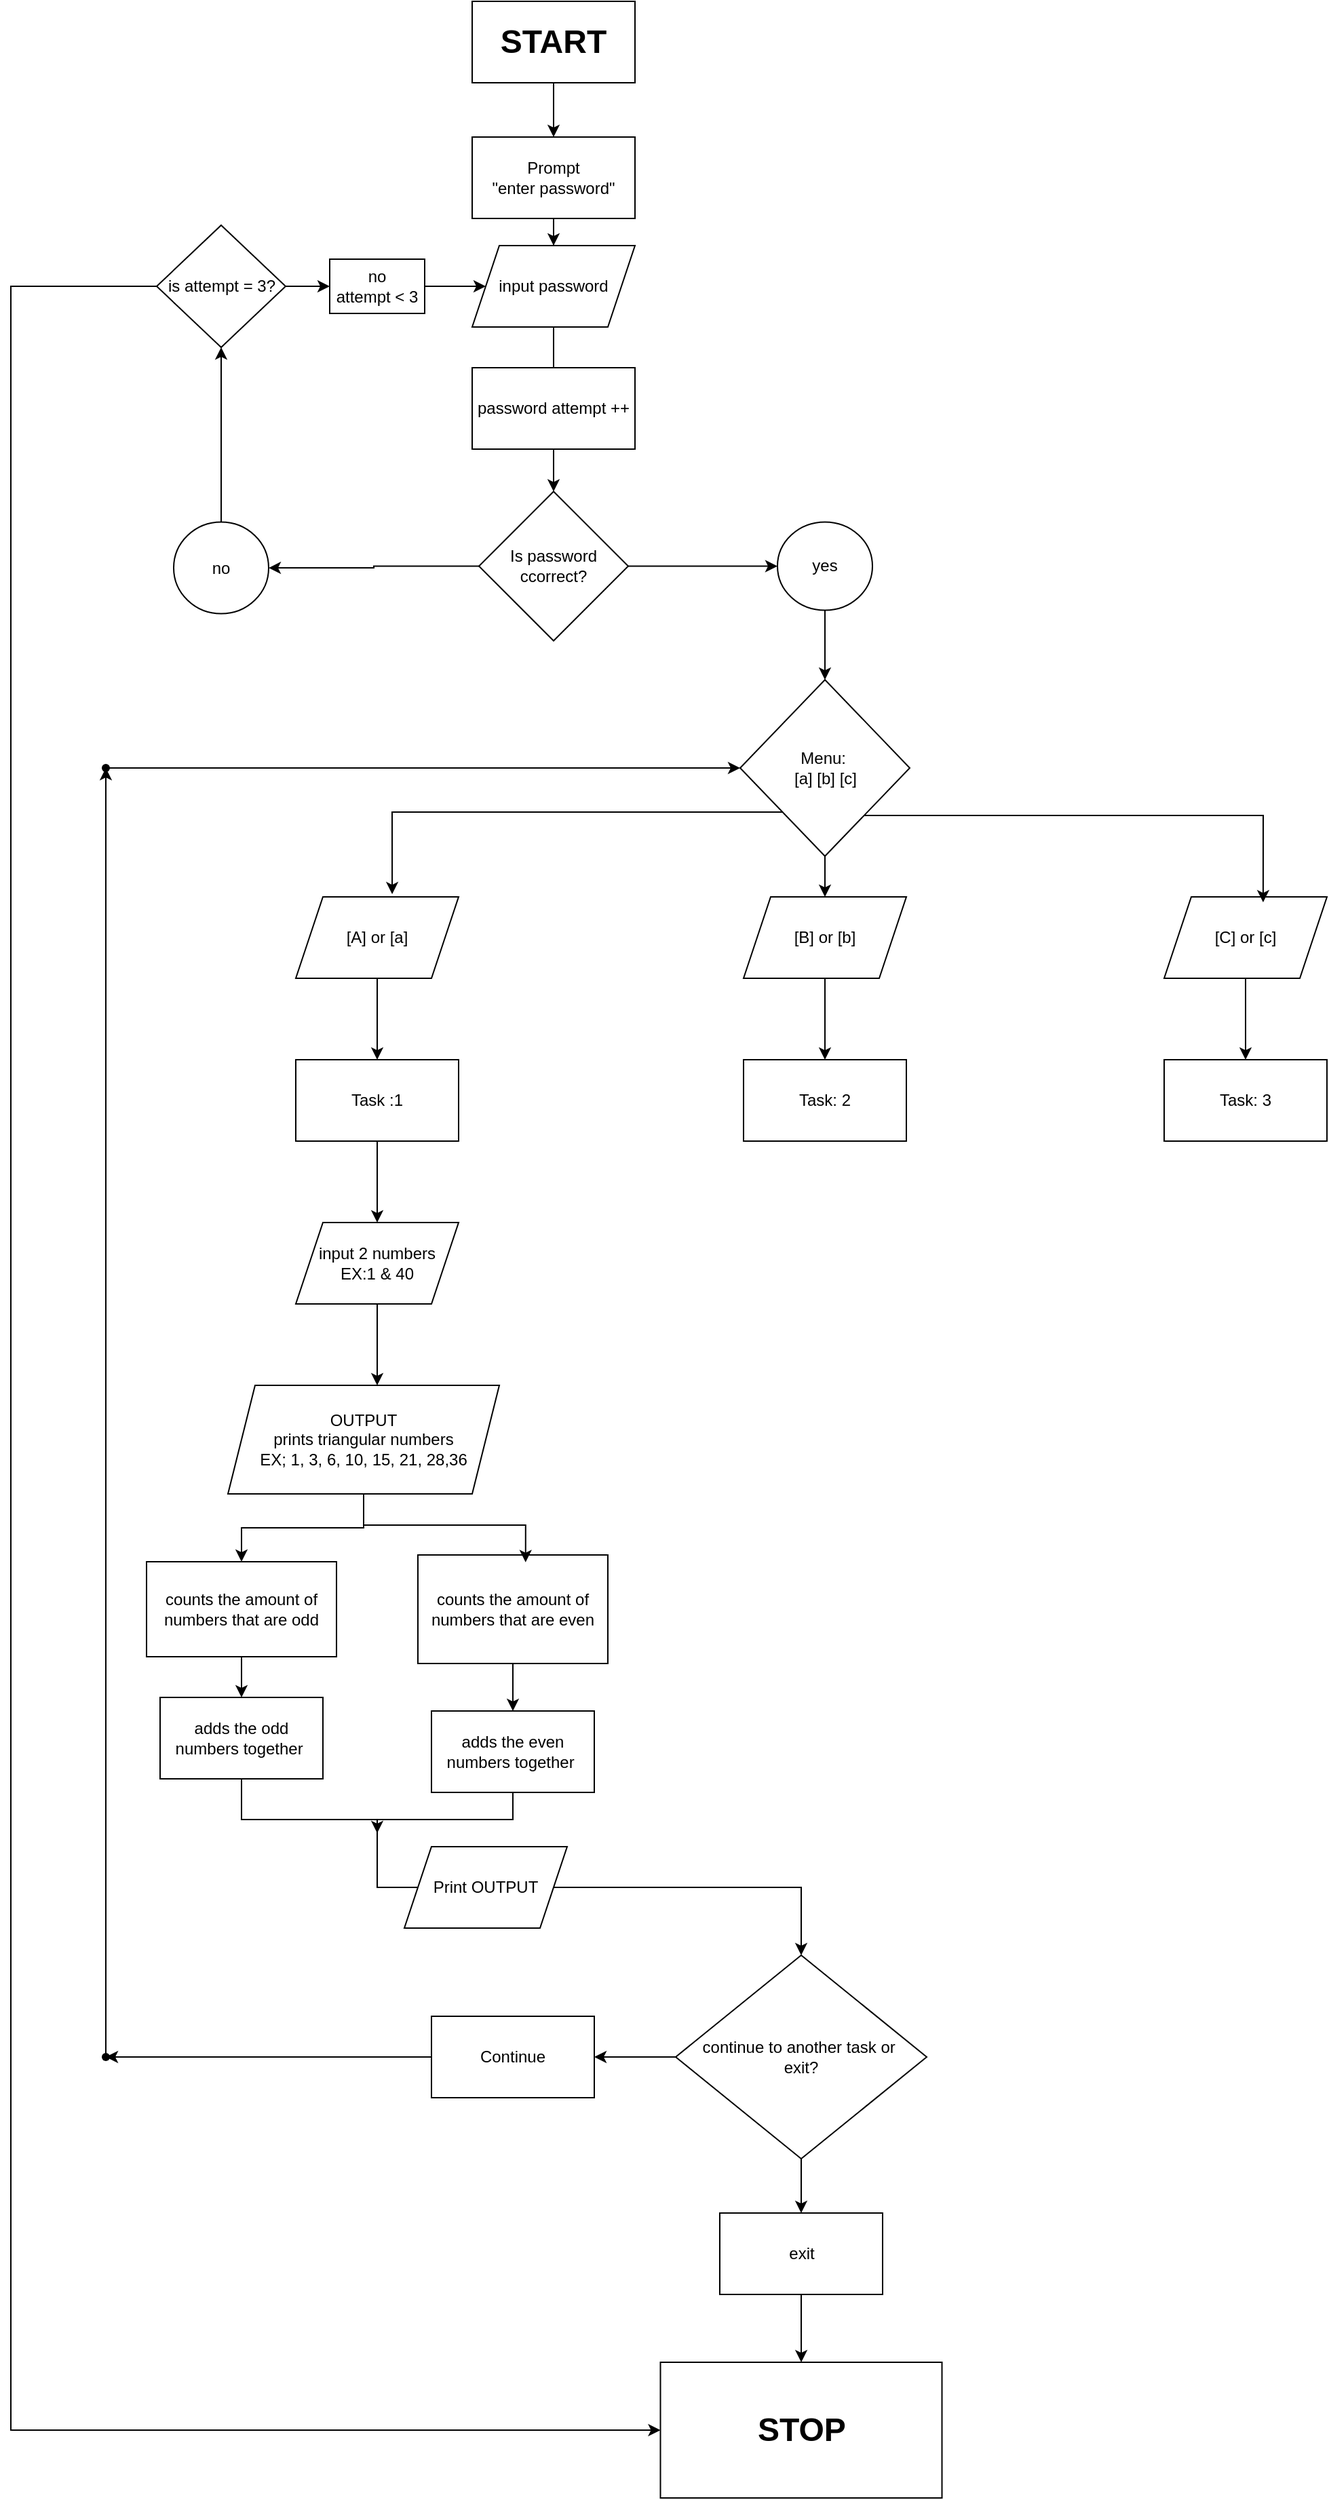 <mxfile version="24.9.2" pages="2">
  <diagram name="Page-1" id="pDGeJCEjxCH2YnQQcYUn">
    <mxGraphModel dx="1800" dy="1131" grid="1" gridSize="10" guides="1" tooltips="1" connect="1" arrows="1" fold="1" page="1" pageScale="1" pageWidth="850" pageHeight="1100" math="0" shadow="0">
      <root>
        <mxCell id="0" />
        <mxCell id="1" parent="0" />
        <mxCell id="UsypLISzVPM1GwDdfIIj-1" style="edgeStyle=orthogonalEdgeStyle;rounded=0;orthogonalLoop=1;jettySize=auto;html=1;exitX=0.5;exitY=1;exitDx=0;exitDy=0;" parent="1" edge="1">
          <mxGeometry relative="1" as="geometry">
            <mxPoint x="392.5" y="120" as="sourcePoint" />
            <mxPoint x="392.5" y="120" as="targetPoint" />
          </mxGeometry>
        </mxCell>
        <mxCell id="UsypLISzVPM1GwDdfIIj-13" value="" style="edgeStyle=orthogonalEdgeStyle;rounded=0;orthogonalLoop=1;jettySize=auto;html=1;" parent="1" source="UsypLISzVPM1GwDdfIIj-11" target="UsypLISzVPM1GwDdfIIj-12" edge="1">
          <mxGeometry relative="1" as="geometry" />
        </mxCell>
        <mxCell id="UsypLISzVPM1GwDdfIIj-11" value="&lt;h1&gt;START&lt;/h1&gt;" style="rounded=0;whiteSpace=wrap;html=1;" parent="1" vertex="1">
          <mxGeometry x="340" y="60" width="120" height="60" as="geometry" />
        </mxCell>
        <mxCell id="UsypLISzVPM1GwDdfIIj-16" value="" style="edgeStyle=orthogonalEdgeStyle;rounded=0;orthogonalLoop=1;jettySize=auto;html=1;" parent="1" source="UsypLISzVPM1GwDdfIIj-12" target="UsypLISzVPM1GwDdfIIj-14" edge="1">
          <mxGeometry relative="1" as="geometry" />
        </mxCell>
        <mxCell id="UsypLISzVPM1GwDdfIIj-12" value="Prompt&lt;div&gt;&quot;enter password&quot;&lt;/div&gt;" style="rounded=0;whiteSpace=wrap;html=1;" parent="1" vertex="1">
          <mxGeometry x="340" y="160" width="120" height="60" as="geometry" />
        </mxCell>
        <mxCell id="UsypLISzVPM1GwDdfIIj-18" value="" style="edgeStyle=orthogonalEdgeStyle;rounded=0;orthogonalLoop=1;jettySize=auto;html=1;" parent="1" source="UsypLISzVPM1GwDdfIIj-14" target="UsypLISzVPM1GwDdfIIj-17" edge="1">
          <mxGeometry relative="1" as="geometry" />
        </mxCell>
        <mxCell id="UsypLISzVPM1GwDdfIIj-14" value="input password" style="shape=parallelogram;perimeter=parallelogramPerimeter;whiteSpace=wrap;html=1;fixedSize=1;" parent="1" vertex="1">
          <mxGeometry x="340" y="240" width="120" height="60" as="geometry" />
        </mxCell>
        <mxCell id="UsypLISzVPM1GwDdfIIj-20" value="" style="edgeStyle=orthogonalEdgeStyle;rounded=0;orthogonalLoop=1;jettySize=auto;html=1;" parent="1" source="UsypLISzVPM1GwDdfIIj-17" target="UsypLISzVPM1GwDdfIIj-19" edge="1">
          <mxGeometry relative="1" as="geometry" />
        </mxCell>
        <mxCell id="UsypLISzVPM1GwDdfIIj-22" value="" style="edgeStyle=orthogonalEdgeStyle;rounded=0;orthogonalLoop=1;jettySize=auto;html=1;" parent="1" source="UsypLISzVPM1GwDdfIIj-17" target="UsypLISzVPM1GwDdfIIj-21" edge="1">
          <mxGeometry relative="1" as="geometry" />
        </mxCell>
        <mxCell id="UsypLISzVPM1GwDdfIIj-17" value="Is password ccorrect?" style="rhombus;whiteSpace=wrap;html=1;" parent="1" vertex="1">
          <mxGeometry x="345" y="421.25" width="110" height="110" as="geometry" />
        </mxCell>
        <mxCell id="UsypLISzVPM1GwDdfIIj-29" value="" style="edgeStyle=orthogonalEdgeStyle;rounded=0;orthogonalLoop=1;jettySize=auto;html=1;" parent="1" source="UsypLISzVPM1GwDdfIIj-19" target="UsypLISzVPM1GwDdfIIj-32" edge="1">
          <mxGeometry relative="1" as="geometry">
            <mxPoint x="625" y="540" as="targetPoint" />
          </mxGeometry>
        </mxCell>
        <mxCell id="UsypLISzVPM1GwDdfIIj-19" value="yes" style="ellipse;whiteSpace=wrap;html=1;" parent="1" vertex="1">
          <mxGeometry x="565" y="443.75" width="70" height="65" as="geometry" />
        </mxCell>
        <mxCell id="aBlB7A46nnsKBFN_45VR-7" style="edgeStyle=orthogonalEdgeStyle;rounded=0;orthogonalLoop=1;jettySize=auto;html=1;entryX=0.5;entryY=1;entryDx=0;entryDy=0;" edge="1" parent="1" source="UsypLISzVPM1GwDdfIIj-21" target="aBlB7A46nnsKBFN_45VR-4">
          <mxGeometry relative="1" as="geometry" />
        </mxCell>
        <mxCell id="UsypLISzVPM1GwDdfIIj-21" value="no" style="ellipse;whiteSpace=wrap;html=1;" parent="1" vertex="1">
          <mxGeometry x="120" y="443.75" width="70" height="67.5" as="geometry" />
        </mxCell>
        <mxCell id="UsypLISzVPM1GwDdfIIj-37" value="" style="edgeStyle=orthogonalEdgeStyle;rounded=0;orthogonalLoop=1;jettySize=auto;html=1;" parent="1" source="UsypLISzVPM1GwDdfIIj-32" target="UsypLISzVPM1GwDdfIIj-36" edge="1">
          <mxGeometry relative="1" as="geometry" />
        </mxCell>
        <mxCell id="UsypLISzVPM1GwDdfIIj-32" value="Menu:&amp;nbsp;&lt;div&gt;[a] [b] [c]&lt;/div&gt;" style="rhombus;whiteSpace=wrap;html=1;" parent="1" vertex="1">
          <mxGeometry x="537.5" y="560" width="125" height="130" as="geometry" />
        </mxCell>
        <mxCell id="UsypLISzVPM1GwDdfIIj-41" value="" style="edgeStyle=orthogonalEdgeStyle;rounded=0;orthogonalLoop=1;jettySize=auto;html=1;" parent="1" source="UsypLISzVPM1GwDdfIIj-34" target="UsypLISzVPM1GwDdfIIj-40" edge="1">
          <mxGeometry relative="1" as="geometry" />
        </mxCell>
        <mxCell id="UsypLISzVPM1GwDdfIIj-34" value="[A] or [a]" style="shape=parallelogram;perimeter=parallelogramPerimeter;whiteSpace=wrap;html=1;fixedSize=1;" parent="1" vertex="1">
          <mxGeometry x="210" y="720" width="120" height="60" as="geometry" />
        </mxCell>
        <mxCell id="UsypLISzVPM1GwDdfIIj-35" style="edgeStyle=orthogonalEdgeStyle;rounded=0;orthogonalLoop=1;jettySize=auto;html=1;entryX=0.592;entryY=-0.033;entryDx=0;entryDy=0;entryPerimeter=0;exitX=0;exitY=1;exitDx=0;exitDy=0;" parent="1" source="UsypLISzVPM1GwDdfIIj-32" target="UsypLISzVPM1GwDdfIIj-34" edge="1">
          <mxGeometry relative="1" as="geometry" />
        </mxCell>
        <mxCell id="UsypLISzVPM1GwDdfIIj-43" value="" style="edgeStyle=orthogonalEdgeStyle;rounded=0;orthogonalLoop=1;jettySize=auto;html=1;" parent="1" source="UsypLISzVPM1GwDdfIIj-36" target="UsypLISzVPM1GwDdfIIj-42" edge="1">
          <mxGeometry relative="1" as="geometry" />
        </mxCell>
        <mxCell id="UsypLISzVPM1GwDdfIIj-36" value="[B] or [b]" style="shape=parallelogram;perimeter=parallelogramPerimeter;whiteSpace=wrap;html=1;fixedSize=1;" parent="1" vertex="1">
          <mxGeometry x="540" y="720" width="120" height="60" as="geometry" />
        </mxCell>
        <mxCell id="UsypLISzVPM1GwDdfIIj-45" value="" style="edgeStyle=orthogonalEdgeStyle;rounded=0;orthogonalLoop=1;jettySize=auto;html=1;" parent="1" source="UsypLISzVPM1GwDdfIIj-38" target="UsypLISzVPM1GwDdfIIj-44" edge="1">
          <mxGeometry relative="1" as="geometry" />
        </mxCell>
        <mxCell id="UsypLISzVPM1GwDdfIIj-38" value="[C] or [c]" style="shape=parallelogram;perimeter=parallelogramPerimeter;whiteSpace=wrap;html=1;fixedSize=1;" parent="1" vertex="1">
          <mxGeometry x="850" y="720" width="120" height="60" as="geometry" />
        </mxCell>
        <mxCell id="UsypLISzVPM1GwDdfIIj-39" style="edgeStyle=orthogonalEdgeStyle;rounded=0;orthogonalLoop=1;jettySize=auto;html=1;entryX=0.608;entryY=0.067;entryDx=0;entryDy=0;entryPerimeter=0;" parent="1" source="UsypLISzVPM1GwDdfIIj-32" target="UsypLISzVPM1GwDdfIIj-38" edge="1">
          <mxGeometry relative="1" as="geometry">
            <Array as="points">
              <mxPoint x="923" y="660" />
            </Array>
          </mxGeometry>
        </mxCell>
        <mxCell id="UsypLISzVPM1GwDdfIIj-47" value="" style="edgeStyle=orthogonalEdgeStyle;rounded=0;orthogonalLoop=1;jettySize=auto;html=1;" parent="1" source="UsypLISzVPM1GwDdfIIj-40" target="UsypLISzVPM1GwDdfIIj-46" edge="1">
          <mxGeometry relative="1" as="geometry" />
        </mxCell>
        <mxCell id="UsypLISzVPM1GwDdfIIj-40" value="Task :1" style="whiteSpace=wrap;html=1;" parent="1" vertex="1">
          <mxGeometry x="210" y="840" width="120" height="60" as="geometry" />
        </mxCell>
        <mxCell id="UsypLISzVPM1GwDdfIIj-42" value="Task: 2" style="whiteSpace=wrap;html=1;" parent="1" vertex="1">
          <mxGeometry x="540" y="840" width="120" height="60" as="geometry" />
        </mxCell>
        <mxCell id="UsypLISzVPM1GwDdfIIj-44" value="Task: 3" style="whiteSpace=wrap;html=1;" parent="1" vertex="1">
          <mxGeometry x="850" y="840" width="120" height="60" as="geometry" />
        </mxCell>
        <mxCell id="UsypLISzVPM1GwDdfIIj-49" value="" style="edgeStyle=orthogonalEdgeStyle;rounded=0;orthogonalLoop=1;jettySize=auto;html=1;" parent="1" source="UsypLISzVPM1GwDdfIIj-46" edge="1">
          <mxGeometry relative="1" as="geometry">
            <mxPoint x="270" y="1080" as="targetPoint" />
          </mxGeometry>
        </mxCell>
        <mxCell id="UsypLISzVPM1GwDdfIIj-46" value="input 2 numbers&lt;div&gt;EX:1 &amp;amp; 40&lt;/div&gt;" style="shape=parallelogram;perimeter=parallelogramPerimeter;whiteSpace=wrap;html=1;fixedSize=1;" parent="1" vertex="1">
          <mxGeometry x="210" y="960" width="120" height="60" as="geometry" />
        </mxCell>
        <mxCell id="UsypLISzVPM1GwDdfIIj-53" value="" style="edgeStyle=orthogonalEdgeStyle;rounded=0;orthogonalLoop=1;jettySize=auto;html=1;" parent="1" source="UsypLISzVPM1GwDdfIIj-50" target="UsypLISzVPM1GwDdfIIj-51" edge="1">
          <mxGeometry relative="1" as="geometry" />
        </mxCell>
        <mxCell id="UsypLISzVPM1GwDdfIIj-50" value="OUTPUT&lt;div&gt;prints triangular numbers&lt;/div&gt;&lt;div&gt;EX; 1, 3, 6, 10, 15, 21, 28,36&lt;/div&gt;" style="shape=parallelogram;perimeter=parallelogramPerimeter;whiteSpace=wrap;html=1;fixedSize=1;" parent="1" vertex="1">
          <mxGeometry x="160" y="1080" width="200" height="80" as="geometry" />
        </mxCell>
        <mxCell id="UsypLISzVPM1GwDdfIIj-60" value="" style="edgeStyle=orthogonalEdgeStyle;rounded=0;orthogonalLoop=1;jettySize=auto;html=1;" parent="1" source="UsypLISzVPM1GwDdfIIj-51" target="UsypLISzVPM1GwDdfIIj-59" edge="1">
          <mxGeometry relative="1" as="geometry" />
        </mxCell>
        <mxCell id="UsypLISzVPM1GwDdfIIj-51" value="counts the amount of numbers that are odd" style="whiteSpace=wrap;html=1;" parent="1" vertex="1">
          <mxGeometry x="100" y="1210" width="140" height="70" as="geometry" />
        </mxCell>
        <mxCell id="UsypLISzVPM1GwDdfIIj-58" value="" style="edgeStyle=orthogonalEdgeStyle;rounded=0;orthogonalLoop=1;jettySize=auto;html=1;" parent="1" source="UsypLISzVPM1GwDdfIIj-54" target="UsypLISzVPM1GwDdfIIj-57" edge="1">
          <mxGeometry relative="1" as="geometry" />
        </mxCell>
        <mxCell id="UsypLISzVPM1GwDdfIIj-54" value="counts the amount of numbers that are even" style="whiteSpace=wrap;html=1;" parent="1" vertex="1">
          <mxGeometry x="300" y="1205" width="140" height="80" as="geometry" />
        </mxCell>
        <mxCell id="UsypLISzVPM1GwDdfIIj-55" style="edgeStyle=orthogonalEdgeStyle;rounded=0;orthogonalLoop=1;jettySize=auto;html=1;entryX=0.567;entryY=0.067;entryDx=0;entryDy=0;entryPerimeter=0;" parent="1" source="UsypLISzVPM1GwDdfIIj-50" target="UsypLISzVPM1GwDdfIIj-54" edge="1">
          <mxGeometry relative="1" as="geometry">
            <Array as="points">
              <mxPoint x="260" y="1183" />
              <mxPoint x="379" y="1183" />
            </Array>
          </mxGeometry>
        </mxCell>
        <mxCell id="UsypLISzVPM1GwDdfIIj-68" style="edgeStyle=orthogonalEdgeStyle;rounded=0;orthogonalLoop=1;jettySize=auto;html=1;" parent="1" source="UsypLISzVPM1GwDdfIIj-57" edge="1">
          <mxGeometry relative="1" as="geometry">
            <mxPoint x="270" y="1410" as="targetPoint" />
            <Array as="points">
              <mxPoint x="370" y="1400" />
              <mxPoint x="270" y="1400" />
            </Array>
          </mxGeometry>
        </mxCell>
        <mxCell id="UsypLISzVPM1GwDdfIIj-57" value="adds the even numbers together&amp;nbsp;" style="whiteSpace=wrap;html=1;" parent="1" vertex="1">
          <mxGeometry x="310" y="1320" width="120" height="60" as="geometry" />
        </mxCell>
        <mxCell id="UsypLISzVPM1GwDdfIIj-65" style="edgeStyle=orthogonalEdgeStyle;rounded=0;orthogonalLoop=1;jettySize=auto;html=1;entryX=0.5;entryY=0;entryDx=0;entryDy=0;" parent="1" source="UsypLISzVPM1GwDdfIIj-59" target="UsypLISzVPM1GwDdfIIj-61" edge="1">
          <mxGeometry relative="1" as="geometry">
            <mxPoint x="170" y="1590" as="targetPoint" />
            <Array as="points">
              <mxPoint x="170" y="1400" />
              <mxPoint x="270" y="1400" />
              <mxPoint x="270" y="1450" />
              <mxPoint x="582" y="1450" />
            </Array>
          </mxGeometry>
        </mxCell>
        <mxCell id="UsypLISzVPM1GwDdfIIj-59" value="adds the odd numbers together&amp;nbsp;" style="whiteSpace=wrap;html=1;" parent="1" vertex="1">
          <mxGeometry x="110" y="1310" width="120" height="60" as="geometry" />
        </mxCell>
        <mxCell id="UsypLISzVPM1GwDdfIIj-70" value="" style="edgeStyle=orthogonalEdgeStyle;rounded=0;orthogonalLoop=1;jettySize=auto;html=1;" parent="1" source="UsypLISzVPM1GwDdfIIj-71" target="UsypLISzVPM1GwDdfIIj-69" edge="1">
          <mxGeometry relative="1" as="geometry" />
        </mxCell>
        <mxCell id="UsypLISzVPM1GwDdfIIj-76" value="" style="edgeStyle=orthogonalEdgeStyle;rounded=0;orthogonalLoop=1;jettySize=auto;html=1;" parent="1" source="UsypLISzVPM1GwDdfIIj-61" target="UsypLISzVPM1GwDdfIIj-75" edge="1">
          <mxGeometry relative="1" as="geometry" />
        </mxCell>
        <mxCell id="UsypLISzVPM1GwDdfIIj-61" value="continue to another task or&amp;nbsp;&lt;div&gt;exit?&lt;/div&gt;" style="rhombus;whiteSpace=wrap;html=1;" parent="1" vertex="1">
          <mxGeometry x="490" y="1500" width="185" height="150" as="geometry" />
        </mxCell>
        <mxCell id="UsypLISzVPM1GwDdfIIj-69" value="&lt;h1&gt;STOP&lt;/h1&gt;" style="rounded=0;whiteSpace=wrap;html=1;" parent="1" vertex="1">
          <mxGeometry x="478.75" y="1800" width="207.5" height="100" as="geometry" />
        </mxCell>
        <mxCell id="UsypLISzVPM1GwDdfIIj-72" value="" style="edgeStyle=orthogonalEdgeStyle;rounded=0;orthogonalLoop=1;jettySize=auto;html=1;" parent="1" source="UsypLISzVPM1GwDdfIIj-61" target="UsypLISzVPM1GwDdfIIj-71" edge="1">
          <mxGeometry relative="1" as="geometry">
            <mxPoint x="582" y="1650" as="sourcePoint" />
            <mxPoint x="583" y="1800" as="targetPoint" />
          </mxGeometry>
        </mxCell>
        <mxCell id="UsypLISzVPM1GwDdfIIj-71" value="exit" style="rounded=0;whiteSpace=wrap;html=1;" parent="1" vertex="1">
          <mxGeometry x="522.5" y="1690" width="120" height="60" as="geometry" />
        </mxCell>
        <mxCell id="UsypLISzVPM1GwDdfIIj-78" value="" style="edgeStyle=orthogonalEdgeStyle;rounded=0;orthogonalLoop=1;jettySize=auto;html=1;" parent="1" source="UsypLISzVPM1GwDdfIIj-75" target="UsypLISzVPM1GwDdfIIj-77" edge="1">
          <mxGeometry relative="1" as="geometry" />
        </mxCell>
        <mxCell id="UsypLISzVPM1GwDdfIIj-75" value="Continue" style="rounded=0;whiteSpace=wrap;html=1;" parent="1" vertex="1">
          <mxGeometry x="310" y="1545" width="120" height="60" as="geometry" />
        </mxCell>
        <mxCell id="UsypLISzVPM1GwDdfIIj-77" value="" style="shape=waypoint;sketch=0;size=6;pointerEvents=1;points=[];fillColor=default;resizable=0;rotatable=0;perimeter=centerPerimeter;snapToPoint=1;rounded=0;" parent="1" vertex="1">
          <mxGeometry x="60" y="1565" width="20" height="20" as="geometry" />
        </mxCell>
        <mxCell id="UsypLISzVPM1GwDdfIIj-83" style="edgeStyle=orthogonalEdgeStyle;rounded=0;orthogonalLoop=1;jettySize=auto;html=1;" parent="1" source="UsypLISzVPM1GwDdfIIj-82" target="UsypLISzVPM1GwDdfIIj-32" edge="1">
          <mxGeometry relative="1" as="geometry">
            <Array as="points">
              <mxPoint x="110" y="625" />
            </Array>
          </mxGeometry>
        </mxCell>
        <mxCell id="UsypLISzVPM1GwDdfIIj-84" value="" style="edgeStyle=orthogonalEdgeStyle;rounded=0;orthogonalLoop=1;jettySize=auto;html=1;" parent="1" source="UsypLISzVPM1GwDdfIIj-77" target="UsypLISzVPM1GwDdfIIj-82" edge="1">
          <mxGeometry relative="1" as="geometry">
            <mxPoint x="50" y="600" as="targetPoint" />
            <mxPoint x="50" y="1575" as="sourcePoint" />
            <Array as="points">
              <mxPoint x="70" y="1575" />
              <mxPoint x="70" y="625" />
            </Array>
          </mxGeometry>
        </mxCell>
        <mxCell id="UsypLISzVPM1GwDdfIIj-82" value="" style="shape=waypoint;sketch=0;size=6;pointerEvents=1;points=[];fillColor=none;resizable=0;rotatable=0;perimeter=centerPerimeter;snapToPoint=1;" parent="1" vertex="1">
          <mxGeometry x="60" y="615" width="20" height="20" as="geometry" />
        </mxCell>
        <mxCell id="UsypLISzVPM1GwDdfIIj-85" value="Print OUTPUT" style="shape=parallelogram;perimeter=parallelogramPerimeter;whiteSpace=wrap;html=1;fixedSize=1;" parent="1" vertex="1">
          <mxGeometry x="290" y="1420" width="120" height="60" as="geometry" />
        </mxCell>
        <mxCell id="aBlB7A46nnsKBFN_45VR-1" value="password attempt ++" style="rounded=0;whiteSpace=wrap;html=1;" vertex="1" parent="1">
          <mxGeometry x="340" y="330" width="120" height="60" as="geometry" />
        </mxCell>
        <mxCell id="aBlB7A46nnsKBFN_45VR-9" value="" style="edgeStyle=orthogonalEdgeStyle;rounded=0;orthogonalLoop=1;jettySize=auto;html=1;" edge="1" parent="1" source="aBlB7A46nnsKBFN_45VR-4" target="aBlB7A46nnsKBFN_45VR-6">
          <mxGeometry relative="1" as="geometry" />
        </mxCell>
        <mxCell id="aBlB7A46nnsKBFN_45VR-11" style="edgeStyle=orthogonalEdgeStyle;rounded=0;orthogonalLoop=1;jettySize=auto;html=1;exitX=0;exitY=0.5;exitDx=0;exitDy=0;entryX=0;entryY=0.5;entryDx=0;entryDy=0;" edge="1" parent="1" source="aBlB7A46nnsKBFN_45VR-4" target="UsypLISzVPM1GwDdfIIj-69">
          <mxGeometry relative="1" as="geometry">
            <mxPoint y="1860" as="targetPoint" />
            <Array as="points">
              <mxPoint y="270" />
              <mxPoint y="1850" />
            </Array>
          </mxGeometry>
        </mxCell>
        <mxCell id="aBlB7A46nnsKBFN_45VR-4" value="is attempt = 3?" style="rhombus;whiteSpace=wrap;html=1;" vertex="1" parent="1">
          <mxGeometry x="107.5" y="225" width="95" height="90" as="geometry" />
        </mxCell>
        <mxCell id="aBlB7A46nnsKBFN_45VR-10" value="" style="edgeStyle=orthogonalEdgeStyle;rounded=0;orthogonalLoop=1;jettySize=auto;html=1;" edge="1" parent="1" source="aBlB7A46nnsKBFN_45VR-6" target="UsypLISzVPM1GwDdfIIj-14">
          <mxGeometry relative="1" as="geometry" />
        </mxCell>
        <mxCell id="aBlB7A46nnsKBFN_45VR-6" value="no&lt;div&gt;attempt &amp;lt; 3&lt;/div&gt;" style="rounded=0;whiteSpace=wrap;html=1;" vertex="1" parent="1">
          <mxGeometry x="235" y="250" width="70" height="40" as="geometry" />
        </mxCell>
      </root>
    </mxGraphModel>
  </diagram>
  <diagram id="S7zSaSbKdAM8ZnB8rL30" name="Page-2">
    <mxGraphModel dx="792" dy="1131" grid="1" gridSize="10" guides="1" tooltips="1" connect="1" arrows="1" fold="1" page="1" pageScale="1" pageWidth="850" pageHeight="1100" math="0" shadow="0">
      <root>
        <mxCell id="0" />
        <mxCell id="1" parent="0" />
      </root>
    </mxGraphModel>
  </diagram>
</mxfile>
